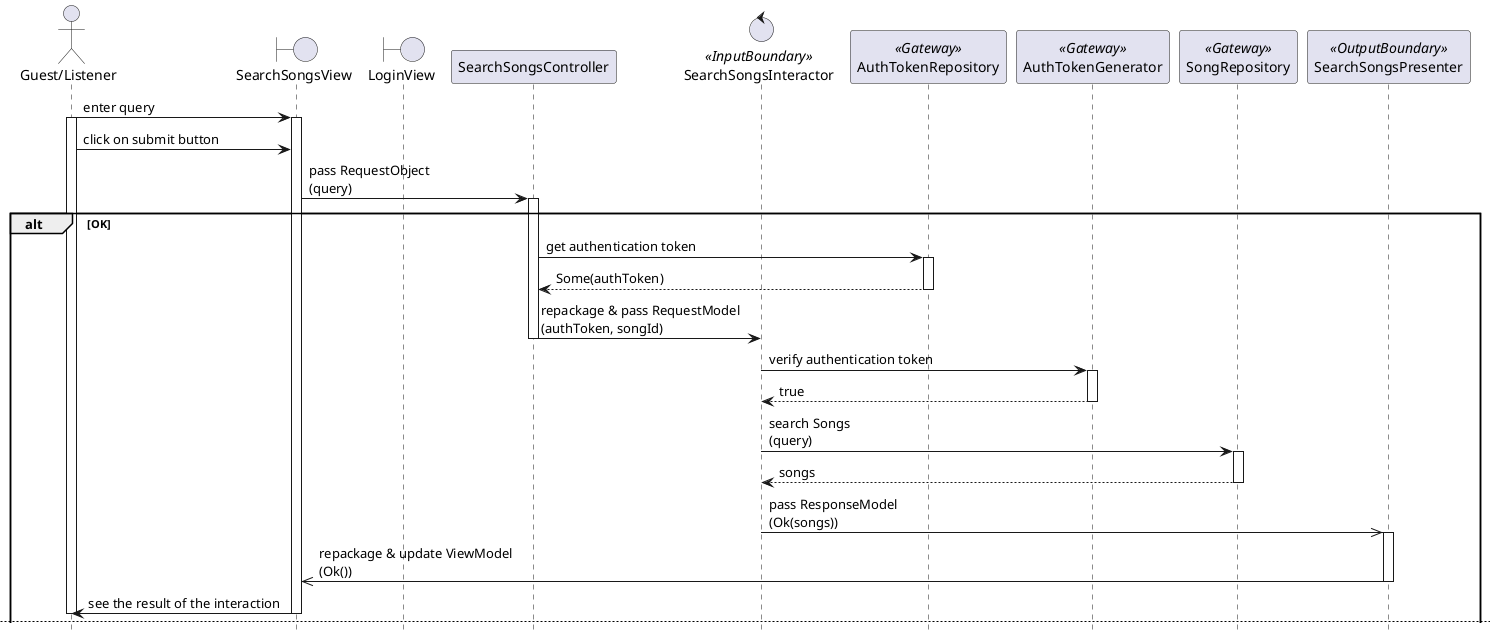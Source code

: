 @startuml

hide footbox
skinparam BackgroundColor transparent

actor "Guest/Listener"
boundary SearchSongsView
boundary LoginView
participant SearchSongsController
control SearchSongsInteractor <<InputBoundary>>
participant AuthTokenRepository <<Gateway>>
participant AuthTokenGenerator <<Gateway>>
participant SongRepository <<Gateway>>
participant SearchSongsPresenter <<OutputBoundary>>

"Guest/Listener" -> SearchSongsView: enter query
activate "Guest/Listener"
activate SearchSongsView

"Guest/Listener" -> SearchSongsView: click on submit button

SearchSongsView -> SearchSongsController: pass RequestObject\n(query)
activate SearchSongsController

alt OK
    SearchSongsController -> AuthTokenRepository: get authentication token
    activate AuthTokenRepository
    return Some(authToken)
    deactivate AuthTokenRepository

    SearchSongsController -> SearchSongsInteractor: repackage & pass RequestModel\n(authToken, songId)
    deactivate SearchSongsController
    deactivate SearchSongsInteractor

    SearchSongsInteractor -> AuthTokenGenerator: verify authentication token
    activate AuthTokenGenerator
    return true
    deactivate AuthTokenGenerator

    SearchSongsInteractor -> SongRepository: search Songs\n(query)
    activate SongRepository
    return songs
    deactivate SongRepository

    SearchSongsInteractor ->> SearchSongsPresenter: pass ResponseModel\n(Ok(songs))
    deactivate SearchSongsInteractor
    activate SearchSongsPresenter

    SearchSongsPresenter ->> SearchSongsView: repackage & update ViewModel\n(Ok())
    deactivate SearchSongsPresenter

    SearchSongsView -> "Guest/Listener": see the result of the interaction
    deactivate SearchSongsView
    deactivate "Guest/Listener"

    newpage

else Error: Authentication token not found
    SearchSongsController -> AuthTokenRepository: get authentication token
    activate SearchSongsController
    activate "Guest/Listener"
    activate SearchSongsView
    activate AuthTokenRepository
    return None
    deactivate AuthTokenRepository

    SearchSongsController -> LoginView: redirect
    deactivate SearchSongsView
    deactivate SearchSongsController
    activate LoginView

    LoginView -> "Guest/Listener": see the result of the interaction
    deactivate LoginView
    deactivate "Guest/Listener"
    
else Error: Authentication token invalid
    SearchSongsController -> AuthTokenRepository: get authentication token
    activate SearchSongsController
    activate "Guest/Listener"
    activate SearchSongsView
    activate AuthTokenRepository
    return Some(authToken)
    deactivate AuthTokenRepository

    SearchSongsController -> SearchSongsInteractor: repackage & pass RequestModel\n(authToken, songId)
    deactivate SearchSongsController
    activate SearchSongsInteractor

    SearchSongsInteractor -> AuthTokenGenerator: verify authentication token
    activate AuthTokenGenerator
    return false
    deactivate AuthTokenGenerator

    SearchSongsInteractor ->> SearchSongsPresenter: pass ResponseModel\n(Err(AuthTokenInvalid))
    deactivate SearchSongsInteractor
    activate SearchSongsPresenter

    SearchSongsPresenter ->> SearchSongsView: repackage & update ViewModel\n(Err(AuthTokenInvalid))
    deactivate SearchSongsPresenter

    SearchSongsView -> LoginView: redirect
    deactivate SearchSongsView
    activate LoginView

    LoginView -> "Guest/Listener": see the result of the interaction
    deactivate LoginView
    deactivate "Guest/Listener"

end

@enduml
